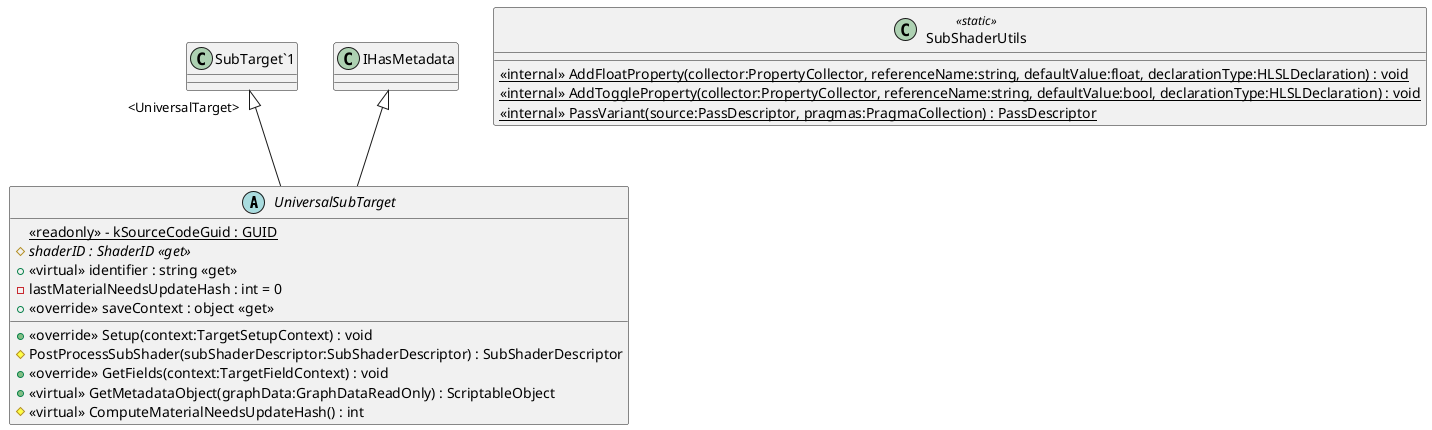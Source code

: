 @startuml
abstract class UniversalSubTarget {
    {static} <<readonly>> - kSourceCodeGuid : GUID
    + <<override>> Setup(context:TargetSetupContext) : void
    # {abstract} shaderID : ShaderID <<get>>
    # PostProcessSubShader(subShaderDescriptor:SubShaderDescriptor) : SubShaderDescriptor
    + <<override>> GetFields(context:TargetFieldContext) : void
    + <<virtual>> identifier : string <<get>>
    + <<virtual>> GetMetadataObject(graphData:GraphDataReadOnly) : ScriptableObject
    - lastMaterialNeedsUpdateHash : int = 0
    # <<virtual>> ComputeMaterialNeedsUpdateHash() : int
    + <<override>> saveContext : object <<get>>
}
class SubShaderUtils <<static>> {
    <<internal>> {static} AddFloatProperty(collector:PropertyCollector, referenceName:string, defaultValue:float, declarationType:HLSLDeclaration) : void
    <<internal>> {static} AddToggleProperty(collector:PropertyCollector, referenceName:string, defaultValue:bool, declarationType:HLSLDeclaration) : void
    <<internal>> {static} PassVariant(source:PassDescriptor, pragmas:PragmaCollection) : PassDescriptor
}
"SubTarget`1" "<UniversalTarget>" <|-- UniversalSubTarget
IHasMetadata <|-- UniversalSubTarget
@enduml
